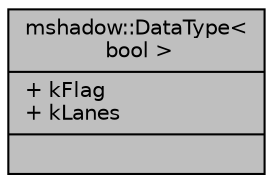 digraph "mshadow::DataType&lt; bool &gt;"
{
 // LATEX_PDF_SIZE
  edge [fontname="Helvetica",fontsize="10",labelfontname="Helvetica",labelfontsize="10"];
  node [fontname="Helvetica",fontsize="10",shape=record];
  Node1 [label="{mshadow::DataType\<\l bool \>\n|+ kFlag\l+ kLanes\l|}",height=0.2,width=0.4,color="black", fillcolor="grey75", style="filled", fontcolor="black",tooltip=" "];
}
